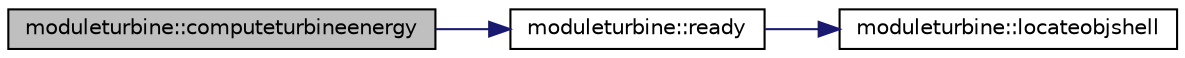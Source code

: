 digraph "moduleturbine::computeturbineenergy"
{
 // LATEX_PDF_SIZE
  edge [fontname="Helvetica",fontsize="10",labelfontname="Helvetica",labelfontsize="10"];
  node [fontname="Helvetica",fontsize="10",shape=record];
  rankdir="LR";
  Node1 [label="moduleturbine::computeturbineenergy",height=0.2,width=0.4,color="black", fillcolor="grey75", style="filled", fontcolor="black",tooltip=" "];
  Node1 -> Node2 [color="midnightblue",fontsize="10",style="solid",fontname="Helvetica"];
  Node2 [label="moduleturbine::ready",height=0.2,width=0.4,color="black", fillcolor="white", style="filled",URL="$namespacemoduleturbine.html#a05e91853a3be1ed656ff05d69618a83d",tooltip=" "];
  Node2 -> Node3 [color="midnightblue",fontsize="10",style="solid",fontname="Helvetica"];
  Node3 [label="moduleturbine::locateobjshell",height=0.2,width=0.4,color="black", fillcolor="white", style="filled",URL="$namespacemoduleturbine.html#ad69845ea1216f04acc515267e6a71770",tooltip=" "];
}
